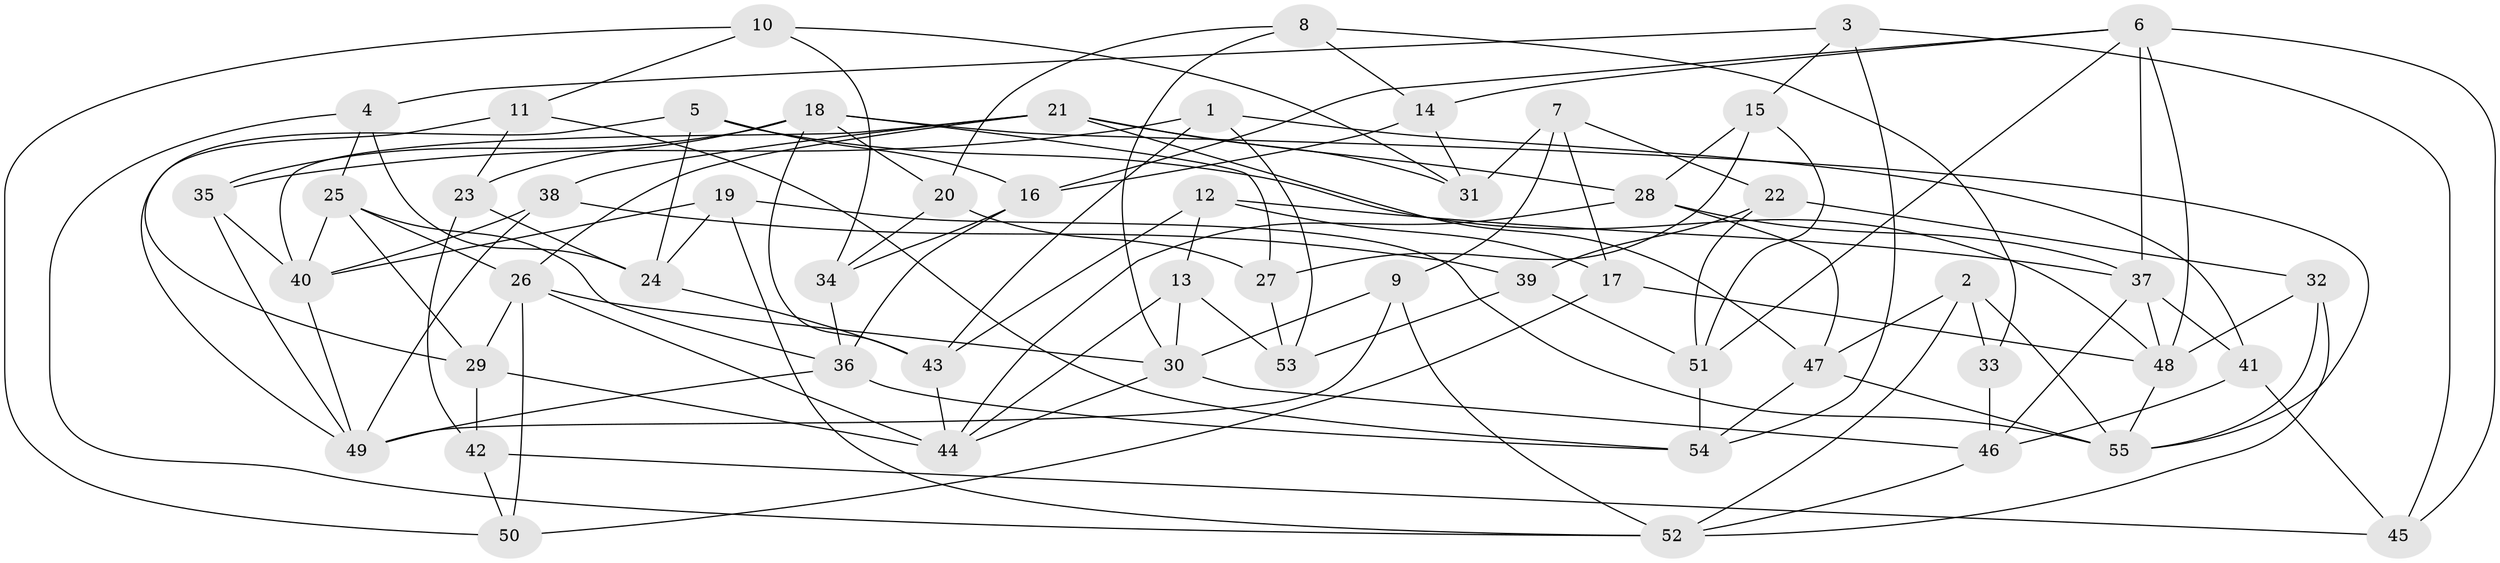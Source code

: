 // original degree distribution, {4: 1.0}
// Generated by graph-tools (version 1.1) at 2025/38/03/04/25 23:38:19]
// undirected, 55 vertices, 127 edges
graph export_dot {
  node [color=gray90,style=filled];
  1;
  2;
  3;
  4;
  5;
  6;
  7;
  8;
  9;
  10;
  11;
  12;
  13;
  14;
  15;
  16;
  17;
  18;
  19;
  20;
  21;
  22;
  23;
  24;
  25;
  26;
  27;
  28;
  29;
  30;
  31;
  32;
  33;
  34;
  35;
  36;
  37;
  38;
  39;
  40;
  41;
  42;
  43;
  44;
  45;
  46;
  47;
  48;
  49;
  50;
  51;
  52;
  53;
  54;
  55;
  1 -- 35 [weight=1.0];
  1 -- 41 [weight=1.0];
  1 -- 43 [weight=1.0];
  1 -- 53 [weight=1.0];
  2 -- 33 [weight=1.0];
  2 -- 47 [weight=1.0];
  2 -- 52 [weight=1.0];
  2 -- 55 [weight=1.0];
  3 -- 4 [weight=1.0];
  3 -- 15 [weight=1.0];
  3 -- 45 [weight=1.0];
  3 -- 54 [weight=1.0];
  4 -- 24 [weight=1.0];
  4 -- 25 [weight=1.0];
  4 -- 52 [weight=1.0];
  5 -- 16 [weight=1.0];
  5 -- 24 [weight=1.0];
  5 -- 48 [weight=1.0];
  5 -- 49 [weight=1.0];
  6 -- 14 [weight=1.0];
  6 -- 16 [weight=1.0];
  6 -- 37 [weight=1.0];
  6 -- 45 [weight=1.0];
  6 -- 48 [weight=1.0];
  6 -- 51 [weight=1.0];
  7 -- 9 [weight=1.0];
  7 -- 17 [weight=1.0];
  7 -- 22 [weight=1.0];
  7 -- 31 [weight=1.0];
  8 -- 14 [weight=1.0];
  8 -- 20 [weight=1.0];
  8 -- 30 [weight=1.0];
  8 -- 33 [weight=1.0];
  9 -- 30 [weight=1.0];
  9 -- 49 [weight=1.0];
  9 -- 52 [weight=1.0];
  10 -- 11 [weight=1.0];
  10 -- 31 [weight=1.0];
  10 -- 34 [weight=1.0];
  10 -- 50 [weight=1.0];
  11 -- 23 [weight=1.0];
  11 -- 29 [weight=1.0];
  11 -- 54 [weight=1.0];
  12 -- 13 [weight=1.0];
  12 -- 17 [weight=1.0];
  12 -- 37 [weight=1.0];
  12 -- 43 [weight=1.0];
  13 -- 30 [weight=1.0];
  13 -- 44 [weight=1.0];
  13 -- 53 [weight=1.0];
  14 -- 16 [weight=1.0];
  14 -- 31 [weight=1.0];
  15 -- 27 [weight=1.0];
  15 -- 28 [weight=1.0];
  15 -- 51 [weight=1.0];
  16 -- 34 [weight=1.0];
  16 -- 36 [weight=2.0];
  17 -- 48 [weight=1.0];
  17 -- 50 [weight=1.0];
  18 -- 20 [weight=1.0];
  18 -- 23 [weight=1.0];
  18 -- 27 [weight=1.0];
  18 -- 35 [weight=1.0];
  18 -- 43 [weight=1.0];
  18 -- 55 [weight=1.0];
  19 -- 24 [weight=1.0];
  19 -- 40 [weight=1.0];
  19 -- 52 [weight=1.0];
  19 -- 55 [weight=1.0];
  20 -- 27 [weight=1.0];
  20 -- 34 [weight=1.0];
  21 -- 26 [weight=1.0];
  21 -- 28 [weight=1.0];
  21 -- 31 [weight=1.0];
  21 -- 38 [weight=1.0];
  21 -- 40 [weight=1.0];
  21 -- 47 [weight=1.0];
  22 -- 32 [weight=1.0];
  22 -- 39 [weight=1.0];
  22 -- 51 [weight=1.0];
  23 -- 24 [weight=1.0];
  23 -- 42 [weight=1.0];
  24 -- 43 [weight=2.0];
  25 -- 26 [weight=1.0];
  25 -- 29 [weight=2.0];
  25 -- 36 [weight=1.0];
  25 -- 40 [weight=1.0];
  26 -- 29 [weight=1.0];
  26 -- 30 [weight=1.0];
  26 -- 44 [weight=1.0];
  26 -- 50 [weight=1.0];
  27 -- 53 [weight=1.0];
  28 -- 37 [weight=1.0];
  28 -- 44 [weight=1.0];
  28 -- 47 [weight=2.0];
  29 -- 42 [weight=1.0];
  29 -- 44 [weight=1.0];
  30 -- 44 [weight=1.0];
  30 -- 46 [weight=1.0];
  32 -- 48 [weight=1.0];
  32 -- 52 [weight=1.0];
  32 -- 55 [weight=1.0];
  33 -- 46 [weight=2.0];
  34 -- 36 [weight=1.0];
  35 -- 40 [weight=1.0];
  35 -- 49 [weight=1.0];
  36 -- 49 [weight=1.0];
  36 -- 54 [weight=1.0];
  37 -- 41 [weight=1.0];
  37 -- 46 [weight=1.0];
  37 -- 48 [weight=1.0];
  38 -- 39 [weight=1.0];
  38 -- 40 [weight=1.0];
  38 -- 49 [weight=1.0];
  39 -- 51 [weight=1.0];
  39 -- 53 [weight=1.0];
  40 -- 49 [weight=1.0];
  41 -- 45 [weight=1.0];
  41 -- 46 [weight=1.0];
  42 -- 45 [weight=1.0];
  42 -- 50 [weight=1.0];
  43 -- 44 [weight=1.0];
  46 -- 52 [weight=1.0];
  47 -- 54 [weight=1.0];
  47 -- 55 [weight=1.0];
  48 -- 55 [weight=1.0];
  51 -- 54 [weight=2.0];
}
